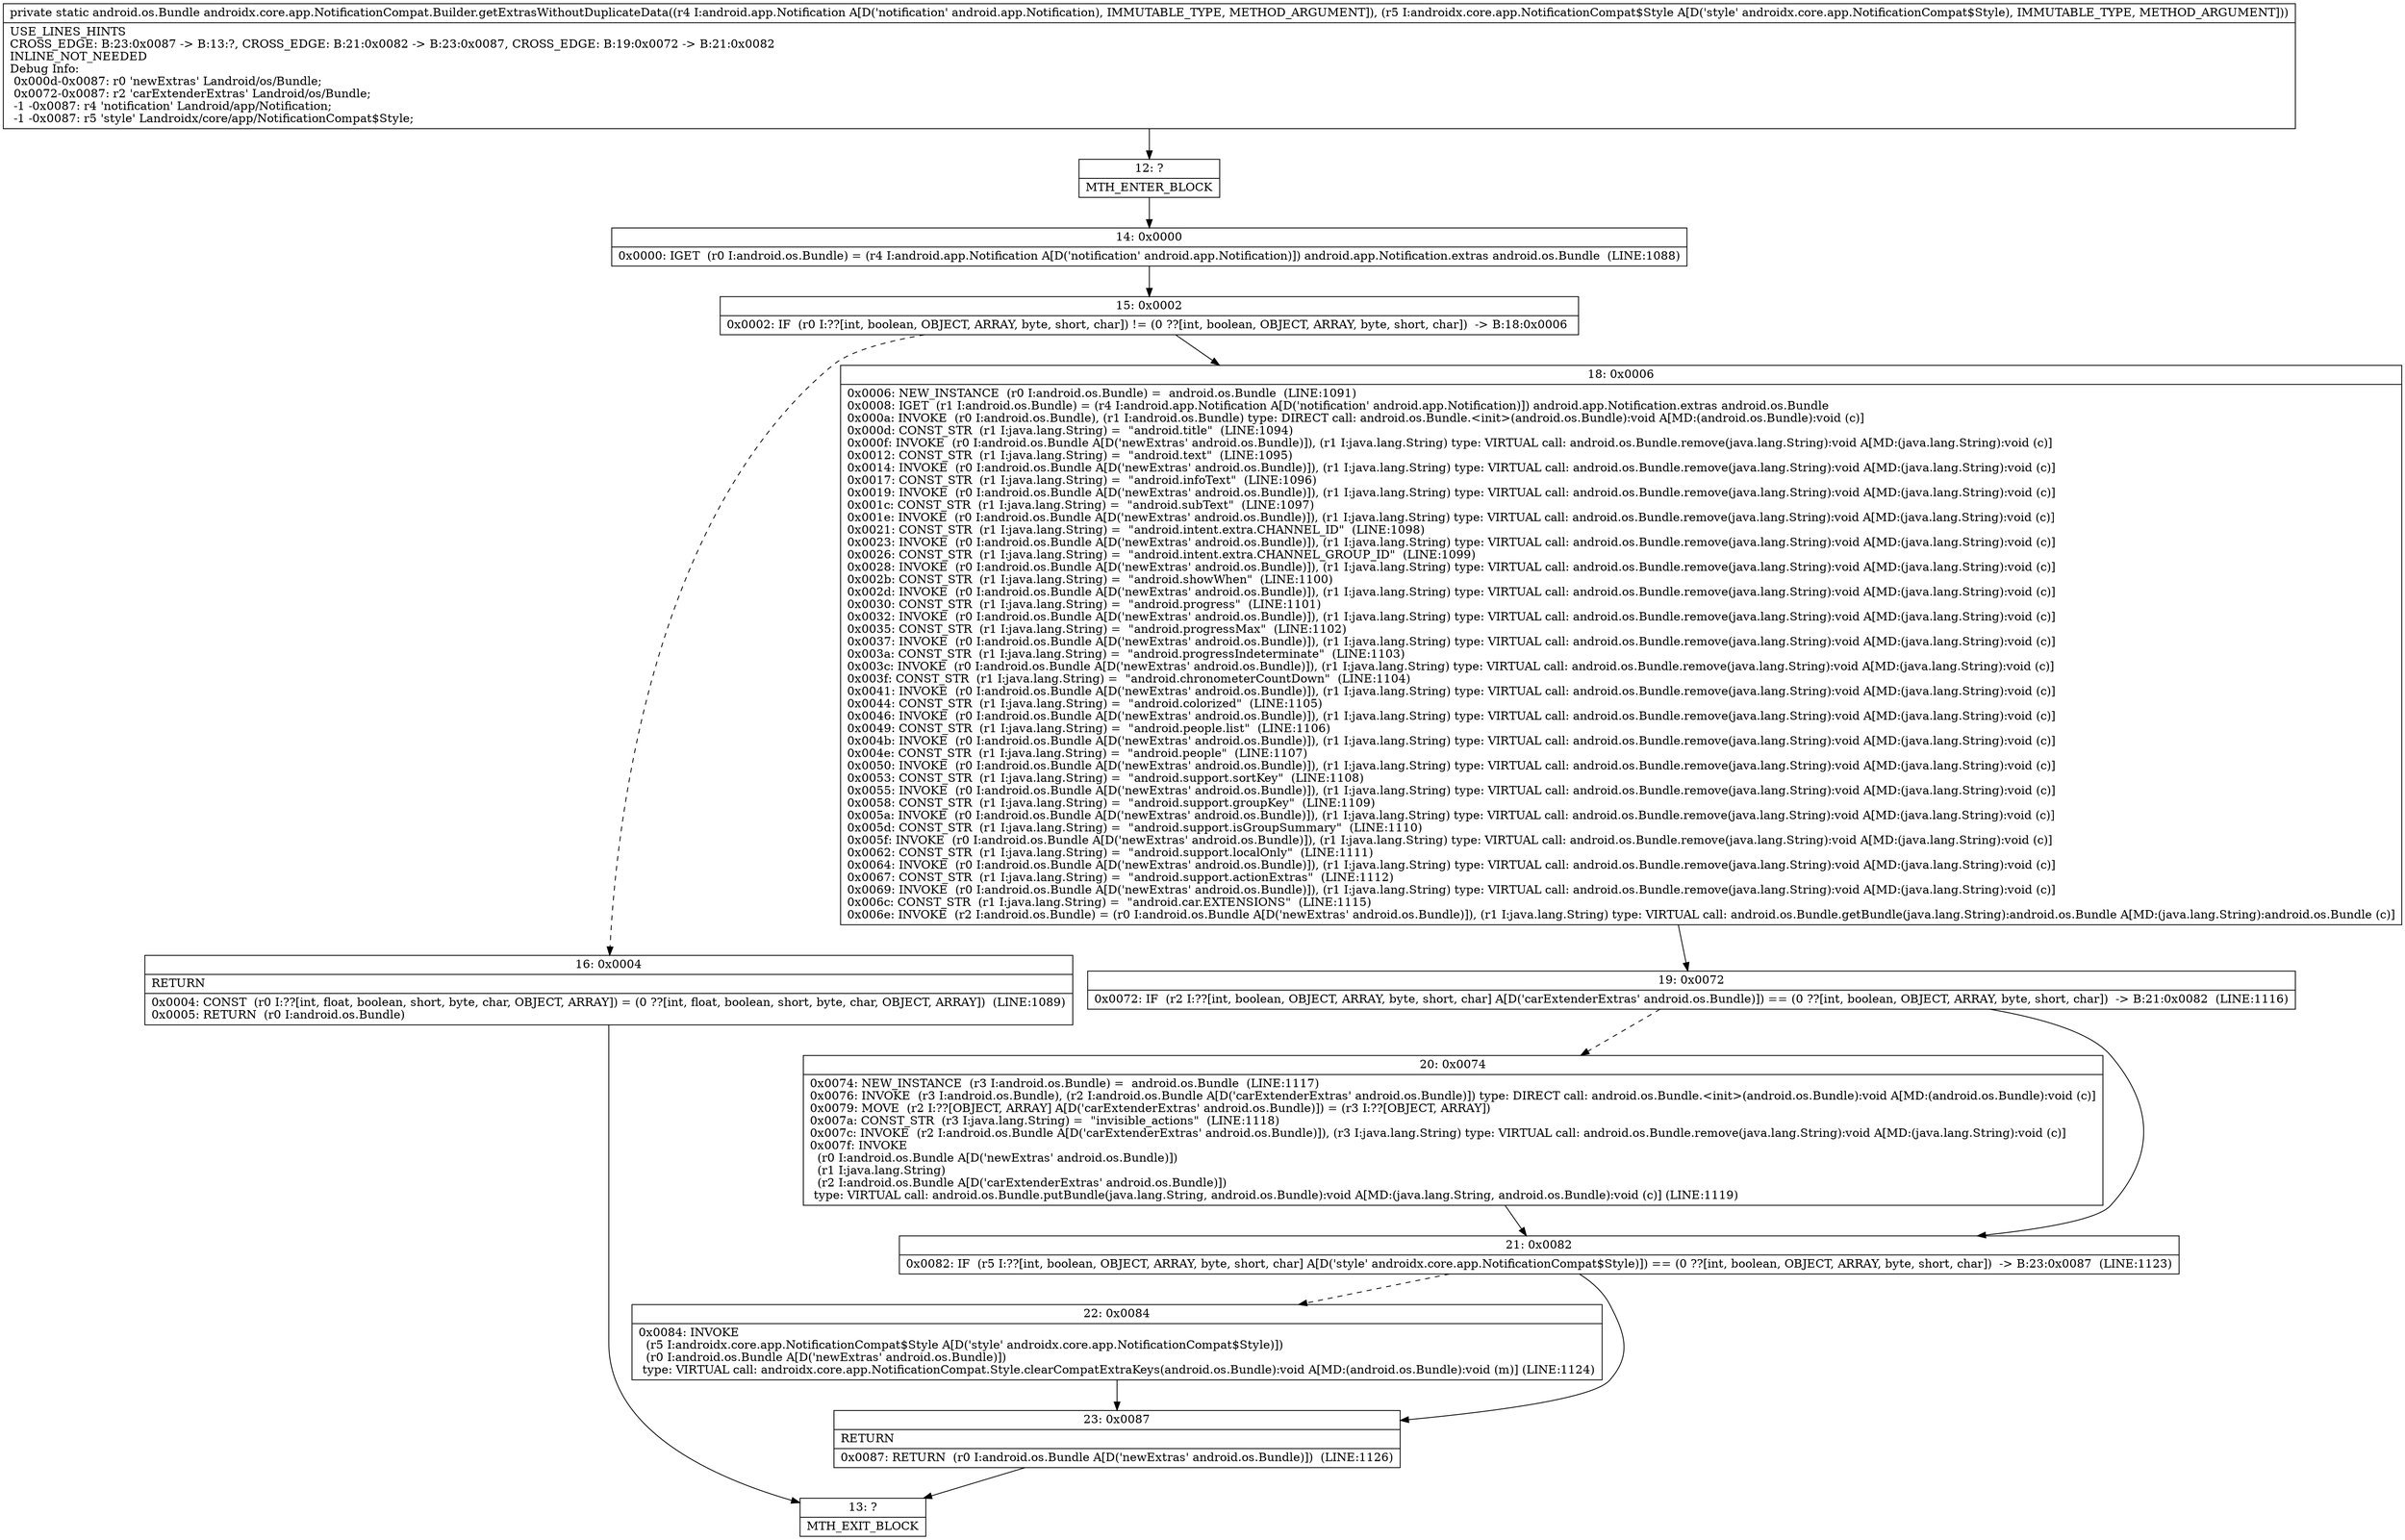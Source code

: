 digraph "CFG forandroidx.core.app.NotificationCompat.Builder.getExtrasWithoutDuplicateData(Landroid\/app\/Notification;Landroidx\/core\/app\/NotificationCompat$Style;)Landroid\/os\/Bundle;" {
Node_12 [shape=record,label="{12\:\ ?|MTH_ENTER_BLOCK\l}"];
Node_14 [shape=record,label="{14\:\ 0x0000|0x0000: IGET  (r0 I:android.os.Bundle) = (r4 I:android.app.Notification A[D('notification' android.app.Notification)]) android.app.Notification.extras android.os.Bundle  (LINE:1088)\l}"];
Node_15 [shape=record,label="{15\:\ 0x0002|0x0002: IF  (r0 I:??[int, boolean, OBJECT, ARRAY, byte, short, char]) != (0 ??[int, boolean, OBJECT, ARRAY, byte, short, char])  \-\> B:18:0x0006 \l}"];
Node_16 [shape=record,label="{16\:\ 0x0004|RETURN\l|0x0004: CONST  (r0 I:??[int, float, boolean, short, byte, char, OBJECT, ARRAY]) = (0 ??[int, float, boolean, short, byte, char, OBJECT, ARRAY])  (LINE:1089)\l0x0005: RETURN  (r0 I:android.os.Bundle) \l}"];
Node_13 [shape=record,label="{13\:\ ?|MTH_EXIT_BLOCK\l}"];
Node_18 [shape=record,label="{18\:\ 0x0006|0x0006: NEW_INSTANCE  (r0 I:android.os.Bundle) =  android.os.Bundle  (LINE:1091)\l0x0008: IGET  (r1 I:android.os.Bundle) = (r4 I:android.app.Notification A[D('notification' android.app.Notification)]) android.app.Notification.extras android.os.Bundle \l0x000a: INVOKE  (r0 I:android.os.Bundle), (r1 I:android.os.Bundle) type: DIRECT call: android.os.Bundle.\<init\>(android.os.Bundle):void A[MD:(android.os.Bundle):void (c)]\l0x000d: CONST_STR  (r1 I:java.lang.String) =  \"android.title\"  (LINE:1094)\l0x000f: INVOKE  (r0 I:android.os.Bundle A[D('newExtras' android.os.Bundle)]), (r1 I:java.lang.String) type: VIRTUAL call: android.os.Bundle.remove(java.lang.String):void A[MD:(java.lang.String):void (c)]\l0x0012: CONST_STR  (r1 I:java.lang.String) =  \"android.text\"  (LINE:1095)\l0x0014: INVOKE  (r0 I:android.os.Bundle A[D('newExtras' android.os.Bundle)]), (r1 I:java.lang.String) type: VIRTUAL call: android.os.Bundle.remove(java.lang.String):void A[MD:(java.lang.String):void (c)]\l0x0017: CONST_STR  (r1 I:java.lang.String) =  \"android.infoText\"  (LINE:1096)\l0x0019: INVOKE  (r0 I:android.os.Bundle A[D('newExtras' android.os.Bundle)]), (r1 I:java.lang.String) type: VIRTUAL call: android.os.Bundle.remove(java.lang.String):void A[MD:(java.lang.String):void (c)]\l0x001c: CONST_STR  (r1 I:java.lang.String) =  \"android.subText\"  (LINE:1097)\l0x001e: INVOKE  (r0 I:android.os.Bundle A[D('newExtras' android.os.Bundle)]), (r1 I:java.lang.String) type: VIRTUAL call: android.os.Bundle.remove(java.lang.String):void A[MD:(java.lang.String):void (c)]\l0x0021: CONST_STR  (r1 I:java.lang.String) =  \"android.intent.extra.CHANNEL_ID\"  (LINE:1098)\l0x0023: INVOKE  (r0 I:android.os.Bundle A[D('newExtras' android.os.Bundle)]), (r1 I:java.lang.String) type: VIRTUAL call: android.os.Bundle.remove(java.lang.String):void A[MD:(java.lang.String):void (c)]\l0x0026: CONST_STR  (r1 I:java.lang.String) =  \"android.intent.extra.CHANNEL_GROUP_ID\"  (LINE:1099)\l0x0028: INVOKE  (r0 I:android.os.Bundle A[D('newExtras' android.os.Bundle)]), (r1 I:java.lang.String) type: VIRTUAL call: android.os.Bundle.remove(java.lang.String):void A[MD:(java.lang.String):void (c)]\l0x002b: CONST_STR  (r1 I:java.lang.String) =  \"android.showWhen\"  (LINE:1100)\l0x002d: INVOKE  (r0 I:android.os.Bundle A[D('newExtras' android.os.Bundle)]), (r1 I:java.lang.String) type: VIRTUAL call: android.os.Bundle.remove(java.lang.String):void A[MD:(java.lang.String):void (c)]\l0x0030: CONST_STR  (r1 I:java.lang.String) =  \"android.progress\"  (LINE:1101)\l0x0032: INVOKE  (r0 I:android.os.Bundle A[D('newExtras' android.os.Bundle)]), (r1 I:java.lang.String) type: VIRTUAL call: android.os.Bundle.remove(java.lang.String):void A[MD:(java.lang.String):void (c)]\l0x0035: CONST_STR  (r1 I:java.lang.String) =  \"android.progressMax\"  (LINE:1102)\l0x0037: INVOKE  (r0 I:android.os.Bundle A[D('newExtras' android.os.Bundle)]), (r1 I:java.lang.String) type: VIRTUAL call: android.os.Bundle.remove(java.lang.String):void A[MD:(java.lang.String):void (c)]\l0x003a: CONST_STR  (r1 I:java.lang.String) =  \"android.progressIndeterminate\"  (LINE:1103)\l0x003c: INVOKE  (r0 I:android.os.Bundle A[D('newExtras' android.os.Bundle)]), (r1 I:java.lang.String) type: VIRTUAL call: android.os.Bundle.remove(java.lang.String):void A[MD:(java.lang.String):void (c)]\l0x003f: CONST_STR  (r1 I:java.lang.String) =  \"android.chronometerCountDown\"  (LINE:1104)\l0x0041: INVOKE  (r0 I:android.os.Bundle A[D('newExtras' android.os.Bundle)]), (r1 I:java.lang.String) type: VIRTUAL call: android.os.Bundle.remove(java.lang.String):void A[MD:(java.lang.String):void (c)]\l0x0044: CONST_STR  (r1 I:java.lang.String) =  \"android.colorized\"  (LINE:1105)\l0x0046: INVOKE  (r0 I:android.os.Bundle A[D('newExtras' android.os.Bundle)]), (r1 I:java.lang.String) type: VIRTUAL call: android.os.Bundle.remove(java.lang.String):void A[MD:(java.lang.String):void (c)]\l0x0049: CONST_STR  (r1 I:java.lang.String) =  \"android.people.list\"  (LINE:1106)\l0x004b: INVOKE  (r0 I:android.os.Bundle A[D('newExtras' android.os.Bundle)]), (r1 I:java.lang.String) type: VIRTUAL call: android.os.Bundle.remove(java.lang.String):void A[MD:(java.lang.String):void (c)]\l0x004e: CONST_STR  (r1 I:java.lang.String) =  \"android.people\"  (LINE:1107)\l0x0050: INVOKE  (r0 I:android.os.Bundle A[D('newExtras' android.os.Bundle)]), (r1 I:java.lang.String) type: VIRTUAL call: android.os.Bundle.remove(java.lang.String):void A[MD:(java.lang.String):void (c)]\l0x0053: CONST_STR  (r1 I:java.lang.String) =  \"android.support.sortKey\"  (LINE:1108)\l0x0055: INVOKE  (r0 I:android.os.Bundle A[D('newExtras' android.os.Bundle)]), (r1 I:java.lang.String) type: VIRTUAL call: android.os.Bundle.remove(java.lang.String):void A[MD:(java.lang.String):void (c)]\l0x0058: CONST_STR  (r1 I:java.lang.String) =  \"android.support.groupKey\"  (LINE:1109)\l0x005a: INVOKE  (r0 I:android.os.Bundle A[D('newExtras' android.os.Bundle)]), (r1 I:java.lang.String) type: VIRTUAL call: android.os.Bundle.remove(java.lang.String):void A[MD:(java.lang.String):void (c)]\l0x005d: CONST_STR  (r1 I:java.lang.String) =  \"android.support.isGroupSummary\"  (LINE:1110)\l0x005f: INVOKE  (r0 I:android.os.Bundle A[D('newExtras' android.os.Bundle)]), (r1 I:java.lang.String) type: VIRTUAL call: android.os.Bundle.remove(java.lang.String):void A[MD:(java.lang.String):void (c)]\l0x0062: CONST_STR  (r1 I:java.lang.String) =  \"android.support.localOnly\"  (LINE:1111)\l0x0064: INVOKE  (r0 I:android.os.Bundle A[D('newExtras' android.os.Bundle)]), (r1 I:java.lang.String) type: VIRTUAL call: android.os.Bundle.remove(java.lang.String):void A[MD:(java.lang.String):void (c)]\l0x0067: CONST_STR  (r1 I:java.lang.String) =  \"android.support.actionExtras\"  (LINE:1112)\l0x0069: INVOKE  (r0 I:android.os.Bundle A[D('newExtras' android.os.Bundle)]), (r1 I:java.lang.String) type: VIRTUAL call: android.os.Bundle.remove(java.lang.String):void A[MD:(java.lang.String):void (c)]\l0x006c: CONST_STR  (r1 I:java.lang.String) =  \"android.car.EXTENSIONS\"  (LINE:1115)\l0x006e: INVOKE  (r2 I:android.os.Bundle) = (r0 I:android.os.Bundle A[D('newExtras' android.os.Bundle)]), (r1 I:java.lang.String) type: VIRTUAL call: android.os.Bundle.getBundle(java.lang.String):android.os.Bundle A[MD:(java.lang.String):android.os.Bundle (c)]\l}"];
Node_19 [shape=record,label="{19\:\ 0x0072|0x0072: IF  (r2 I:??[int, boolean, OBJECT, ARRAY, byte, short, char] A[D('carExtenderExtras' android.os.Bundle)]) == (0 ??[int, boolean, OBJECT, ARRAY, byte, short, char])  \-\> B:21:0x0082  (LINE:1116)\l}"];
Node_20 [shape=record,label="{20\:\ 0x0074|0x0074: NEW_INSTANCE  (r3 I:android.os.Bundle) =  android.os.Bundle  (LINE:1117)\l0x0076: INVOKE  (r3 I:android.os.Bundle), (r2 I:android.os.Bundle A[D('carExtenderExtras' android.os.Bundle)]) type: DIRECT call: android.os.Bundle.\<init\>(android.os.Bundle):void A[MD:(android.os.Bundle):void (c)]\l0x0079: MOVE  (r2 I:??[OBJECT, ARRAY] A[D('carExtenderExtras' android.os.Bundle)]) = (r3 I:??[OBJECT, ARRAY]) \l0x007a: CONST_STR  (r3 I:java.lang.String) =  \"invisible_actions\"  (LINE:1118)\l0x007c: INVOKE  (r2 I:android.os.Bundle A[D('carExtenderExtras' android.os.Bundle)]), (r3 I:java.lang.String) type: VIRTUAL call: android.os.Bundle.remove(java.lang.String):void A[MD:(java.lang.String):void (c)]\l0x007f: INVOKE  \l  (r0 I:android.os.Bundle A[D('newExtras' android.os.Bundle)])\l  (r1 I:java.lang.String)\l  (r2 I:android.os.Bundle A[D('carExtenderExtras' android.os.Bundle)])\l type: VIRTUAL call: android.os.Bundle.putBundle(java.lang.String, android.os.Bundle):void A[MD:(java.lang.String, android.os.Bundle):void (c)] (LINE:1119)\l}"];
Node_21 [shape=record,label="{21\:\ 0x0082|0x0082: IF  (r5 I:??[int, boolean, OBJECT, ARRAY, byte, short, char] A[D('style' androidx.core.app.NotificationCompat$Style)]) == (0 ??[int, boolean, OBJECT, ARRAY, byte, short, char])  \-\> B:23:0x0087  (LINE:1123)\l}"];
Node_22 [shape=record,label="{22\:\ 0x0084|0x0084: INVOKE  \l  (r5 I:androidx.core.app.NotificationCompat$Style A[D('style' androidx.core.app.NotificationCompat$Style)])\l  (r0 I:android.os.Bundle A[D('newExtras' android.os.Bundle)])\l type: VIRTUAL call: androidx.core.app.NotificationCompat.Style.clearCompatExtraKeys(android.os.Bundle):void A[MD:(android.os.Bundle):void (m)] (LINE:1124)\l}"];
Node_23 [shape=record,label="{23\:\ 0x0087|RETURN\l|0x0087: RETURN  (r0 I:android.os.Bundle A[D('newExtras' android.os.Bundle)])  (LINE:1126)\l}"];
MethodNode[shape=record,label="{private static android.os.Bundle androidx.core.app.NotificationCompat.Builder.getExtrasWithoutDuplicateData((r4 I:android.app.Notification A[D('notification' android.app.Notification), IMMUTABLE_TYPE, METHOD_ARGUMENT]), (r5 I:androidx.core.app.NotificationCompat$Style A[D('style' androidx.core.app.NotificationCompat$Style), IMMUTABLE_TYPE, METHOD_ARGUMENT]))  | USE_LINES_HINTS\lCROSS_EDGE: B:23:0x0087 \-\> B:13:?, CROSS_EDGE: B:21:0x0082 \-\> B:23:0x0087, CROSS_EDGE: B:19:0x0072 \-\> B:21:0x0082\lINLINE_NOT_NEEDED\lDebug Info:\l  0x000d\-0x0087: r0 'newExtras' Landroid\/os\/Bundle;\l  0x0072\-0x0087: r2 'carExtenderExtras' Landroid\/os\/Bundle;\l  \-1 \-0x0087: r4 'notification' Landroid\/app\/Notification;\l  \-1 \-0x0087: r5 'style' Landroidx\/core\/app\/NotificationCompat$Style;\l}"];
MethodNode -> Node_12;Node_12 -> Node_14;
Node_14 -> Node_15;
Node_15 -> Node_16[style=dashed];
Node_15 -> Node_18;
Node_16 -> Node_13;
Node_18 -> Node_19;
Node_19 -> Node_20[style=dashed];
Node_19 -> Node_21;
Node_20 -> Node_21;
Node_21 -> Node_22[style=dashed];
Node_21 -> Node_23;
Node_22 -> Node_23;
Node_23 -> Node_13;
}

